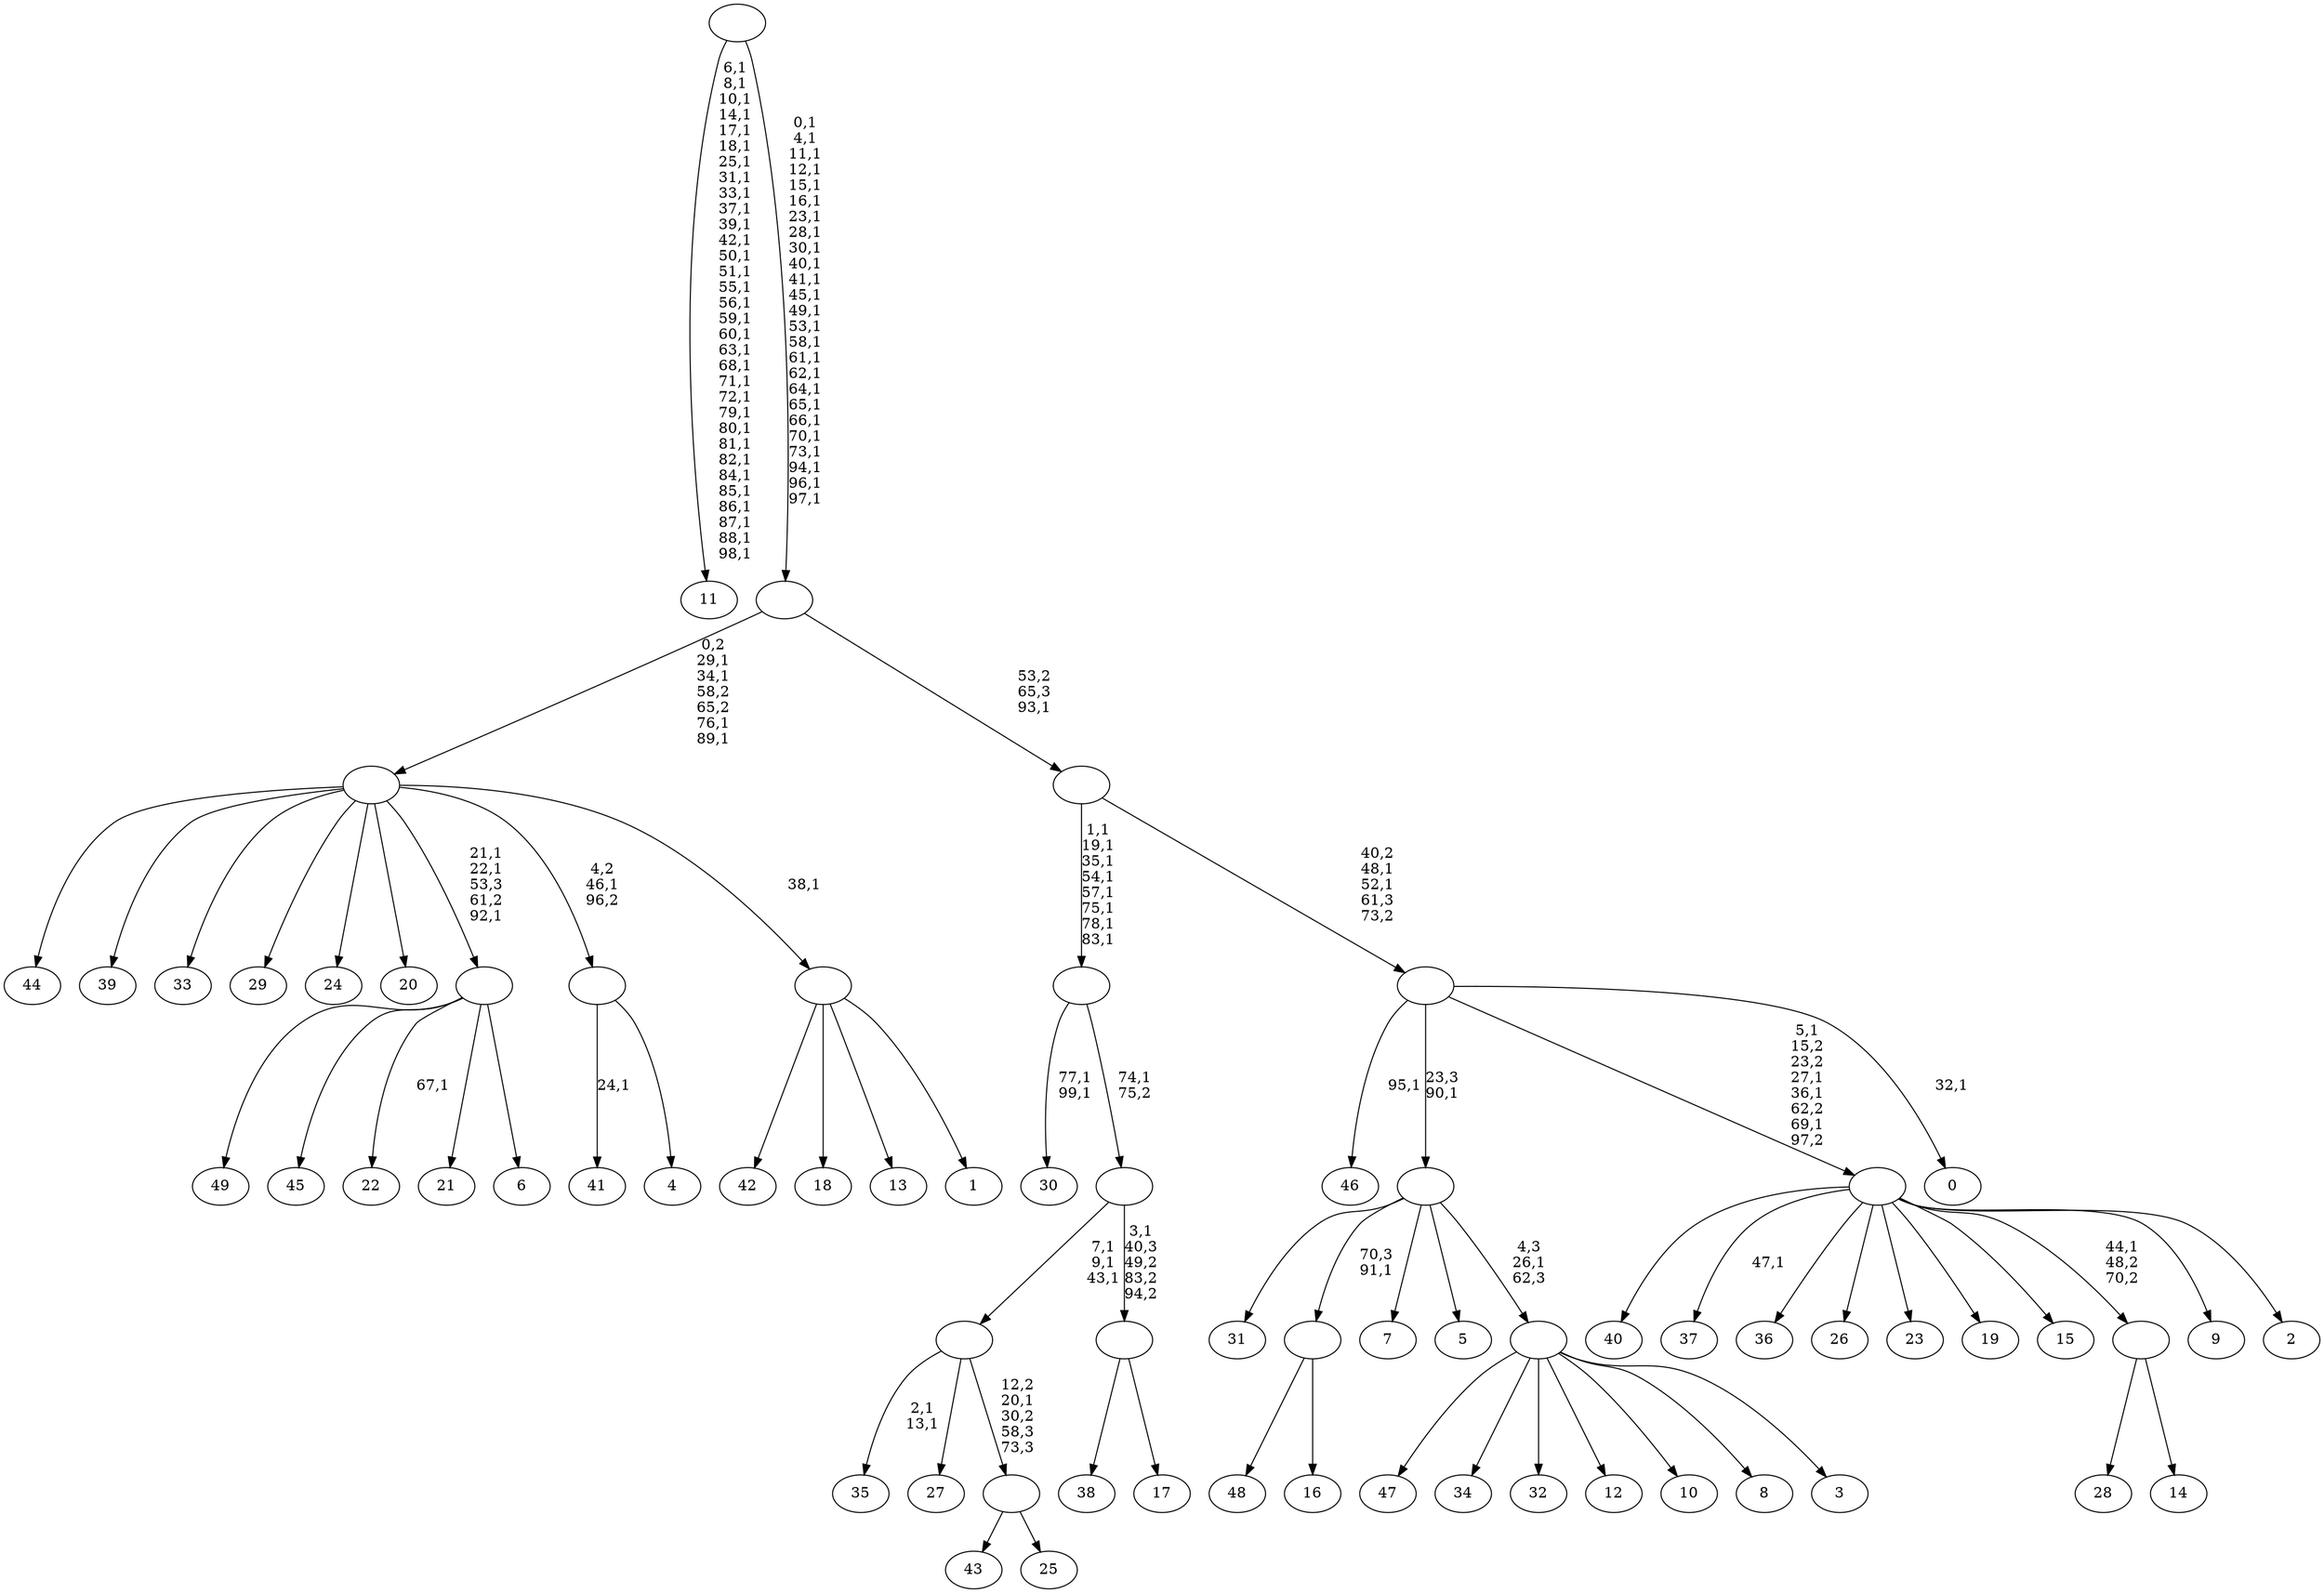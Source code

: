 digraph T {
	150 [label="49"]
	149 [label="48"]
	148 [label="47"]
	147 [label="46"]
	145 [label="45"]
	144 [label="44"]
	143 [label="43"]
	142 [label="42"]
	141 [label="41"]
	139 [label="40"]
	138 [label="39"]
	137 [label="38"]
	136 [label="37"]
	134 [label="36"]
	133 [label="35"]
	130 [label="34"]
	129 [label="33"]
	128 [label="32"]
	127 [label="31"]
	126 [label="30"]
	123 [label="29"]
	122 [label="28"]
	121 [label="27"]
	120 [label="26"]
	119 [label="25"]
	118 [label=""]
	117 [label=""]
	114 [label="24"]
	113 [label="23"]
	112 [label="22"]
	110 [label="21"]
	109 [label="20"]
	108 [label="19"]
	107 [label="18"]
	106 [label="17"]
	105 [label=""]
	104 [label=""]
	103 [label=""]
	95 [label="16"]
	94 [label=""]
	93 [label="15"]
	92 [label="14"]
	91 [label=""]
	90 [label="13"]
	89 [label="12"]
	88 [label="11"]
	55 [label="10"]
	54 [label="9"]
	53 [label="8"]
	52 [label="7"]
	51 [label="6"]
	50 [label=""]
	47 [label="5"]
	46 [label="4"]
	45 [label=""]
	44 [label="3"]
	43 [label=""]
	42 [label=""]
	41 [label="2"]
	40 [label=""]
	36 [label="1"]
	35 [label=""]
	34 [label=""]
	30 [label="0"]
	28 [label=""]
	26 [label=""]
	25 [label=""]
	0 [label=""]
	118 -> 143 [label=""]
	118 -> 119 [label=""]
	117 -> 133 [label="2,1\n13,1"]
	117 -> 121 [label=""]
	117 -> 118 [label="12,2\n20,1\n30,2\n58,3\n73,3"]
	105 -> 137 [label=""]
	105 -> 106 [label=""]
	104 -> 117 [label="7,1\n9,1\n43,1"]
	104 -> 105 [label="3,1\n40,3\n49,2\n83,2\n94,2"]
	103 -> 126 [label="77,1\n99,1"]
	103 -> 104 [label="74,1\n75,2"]
	94 -> 149 [label=""]
	94 -> 95 [label=""]
	91 -> 122 [label=""]
	91 -> 92 [label=""]
	50 -> 112 [label="67,1"]
	50 -> 150 [label=""]
	50 -> 145 [label=""]
	50 -> 110 [label=""]
	50 -> 51 [label=""]
	45 -> 141 [label="24,1"]
	45 -> 46 [label=""]
	43 -> 148 [label=""]
	43 -> 130 [label=""]
	43 -> 128 [label=""]
	43 -> 89 [label=""]
	43 -> 55 [label=""]
	43 -> 53 [label=""]
	43 -> 44 [label=""]
	42 -> 127 [label=""]
	42 -> 94 [label="70,3\n91,1"]
	42 -> 52 [label=""]
	42 -> 47 [label=""]
	42 -> 43 [label="4,3\n26,1\n62,3"]
	40 -> 136 [label="47,1"]
	40 -> 139 [label=""]
	40 -> 134 [label=""]
	40 -> 120 [label=""]
	40 -> 113 [label=""]
	40 -> 108 [label=""]
	40 -> 93 [label=""]
	40 -> 91 [label="44,1\n48,2\n70,2"]
	40 -> 54 [label=""]
	40 -> 41 [label=""]
	35 -> 142 [label=""]
	35 -> 107 [label=""]
	35 -> 90 [label=""]
	35 -> 36 [label=""]
	34 -> 50 [label="21,1\n22,1\n53,3\n61,2\n92,1"]
	34 -> 144 [label=""]
	34 -> 138 [label=""]
	34 -> 129 [label=""]
	34 -> 123 [label=""]
	34 -> 114 [label=""]
	34 -> 109 [label=""]
	34 -> 45 [label="4,2\n46,1\n96,2"]
	34 -> 35 [label="38,1"]
	28 -> 30 [label="32,1"]
	28 -> 40 [label="5,1\n15,2\n23,2\n27,1\n36,1\n62,2\n69,1\n97,2"]
	28 -> 147 [label="95,1"]
	28 -> 42 [label="23,3\n90,1"]
	26 -> 28 [label="40,2\n48,1\n52,1\n61,3\n73,2"]
	26 -> 103 [label="1,1\n19,1\n35,1\n54,1\n57,1\n75,1\n78,1\n83,1"]
	25 -> 34 [label="0,2\n29,1\n34,1\n58,2\n65,2\n76,1\n89,1"]
	25 -> 26 [label="53,2\n65,3\n93,1"]
	0 -> 25 [label="0,1\n4,1\n11,1\n12,1\n15,1\n16,1\n23,1\n28,1\n30,1\n40,1\n41,1\n45,1\n49,1\n53,1\n58,1\n61,1\n62,1\n64,1\n65,1\n66,1\n70,1\n73,1\n94,1\n96,1\n97,1"]
	0 -> 88 [label="6,1\n8,1\n10,1\n14,1\n17,1\n18,1\n25,1\n31,1\n33,1\n37,1\n39,1\n42,1\n50,1\n51,1\n55,1\n56,1\n59,1\n60,1\n63,1\n68,1\n71,1\n72,1\n79,1\n80,1\n81,1\n82,1\n84,1\n85,1\n86,1\n87,1\n88,1\n98,1"]
}
